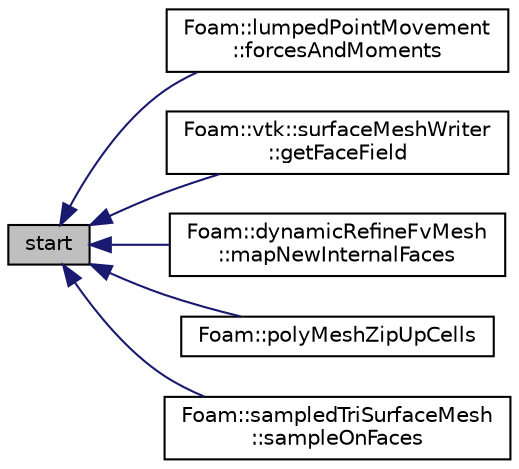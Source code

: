 digraph "start"
{
  bgcolor="transparent";
  edge [fontname="Helvetica",fontsize="10",labelfontname="Helvetica",labelfontsize="10"];
  node [fontname="Helvetica",fontsize="10",shape=record];
  rankdir="LR";
  Node1 [label="start",height=0.2,width=0.4,color="black", fillcolor="grey75", style="filled" fontcolor="black"];
  Node1 -> Node2 [dir="back",color="midnightblue",fontsize="10",style="solid",fontname="Helvetica"];
  Node2 [label="Foam::lumpedPointMovement\l::forcesAndMoments",height=0.2,width=0.4,color="black",URL="$classFoam_1_1lumpedPointMovement.html#a758e7b52b561dcb9115ad1a0edf4c8d8",tooltip="The forces and moments acting on each pressure-zone. "];
  Node1 -> Node3 [dir="back",color="midnightblue",fontsize="10",style="solid",fontname="Helvetica"];
  Node3 [label="Foam::vtk::surfaceMeshWriter\l::getFaceField",height=0.2,width=0.4,color="black",URL="$classFoam_1_1vtk_1_1surfaceMeshWriter.html#af1f041d43f30e171581e3e34bb8b17ee"];
  Node1 -> Node4 [dir="back",color="midnightblue",fontsize="10",style="solid",fontname="Helvetica"];
  Node4 [label="Foam::dynamicRefineFvMesh\l::mapNewInternalFaces",height=0.2,width=0.4,color="black",URL="$classFoam_1_1dynamicRefineFvMesh.html#a3ff19d9b4928097cda95bb4bde552c97",tooltip="Map single non-flux surface&lt;Type&gt;Field. "];
  Node1 -> Node5 [dir="back",color="midnightblue",fontsize="10",style="solid",fontname="Helvetica"];
  Node5 [label="Foam::polyMeshZipUpCells",height=0.2,width=0.4,color="black",URL="$namespaceFoam.html#ab957fb2d74d8de84991a6246e876ecd2"];
  Node1 -> Node6 [dir="back",color="midnightblue",fontsize="10",style="solid",fontname="Helvetica"];
  Node6 [label="Foam::sampledTriSurfaceMesh\l::sampleOnFaces",height=0.2,width=0.4,color="black",URL="$classFoam_1_1sampledTriSurfaceMesh.html#ac49ccca9166b33e7ef09dcd18dfd43fc"];
}
